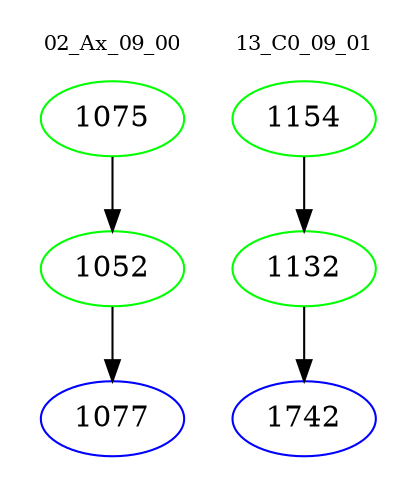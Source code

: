 digraph{
subgraph cluster_0 {
color = white
label = "02_Ax_09_00";
fontsize=10;
T0_1075 [label="1075", color="green"]
T0_1075 -> T0_1052 [color="black"]
T0_1052 [label="1052", color="green"]
T0_1052 -> T0_1077 [color="black"]
T0_1077 [label="1077", color="blue"]
}
subgraph cluster_1 {
color = white
label = "13_C0_09_01";
fontsize=10;
T1_1154 [label="1154", color="green"]
T1_1154 -> T1_1132 [color="black"]
T1_1132 [label="1132", color="green"]
T1_1132 -> T1_1742 [color="black"]
T1_1742 [label="1742", color="blue"]
}
}
